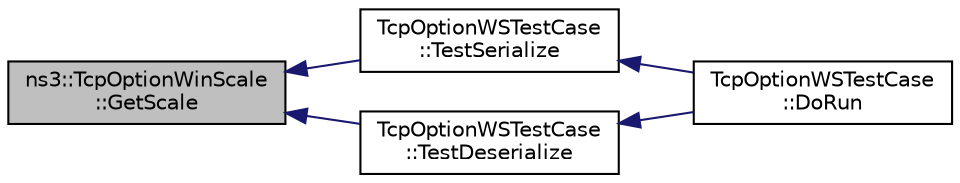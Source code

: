 digraph "ns3::TcpOptionWinScale::GetScale"
{
  edge [fontname="Helvetica",fontsize="10",labelfontname="Helvetica",labelfontsize="10"];
  node [fontname="Helvetica",fontsize="10",shape=record];
  rankdir="LR";
  Node1 [label="ns3::TcpOptionWinScale\l::GetScale",height=0.2,width=0.4,color="black", fillcolor="grey75", style="filled", fontcolor="black"];
  Node1 -> Node2 [dir="back",color="midnightblue",fontsize="10",style="solid"];
  Node2 [label="TcpOptionWSTestCase\l::TestSerialize",height=0.2,width=0.4,color="black", fillcolor="white", style="filled",URL="$dc/dd4/classTcpOptionWSTestCase.html#a01e4f68295082d8a146f561a6c727d45",tooltip="Serialization test. "];
  Node2 -> Node3 [dir="back",color="midnightblue",fontsize="10",style="solid"];
  Node3 [label="TcpOptionWSTestCase\l::DoRun",height=0.2,width=0.4,color="black", fillcolor="white", style="filled",URL="$dc/dd4/classTcpOptionWSTestCase.html#ade54e1b2acc4fe1ba2cb80dee7a35b78",tooltip="Implementation to actually run this TestCase. "];
  Node1 -> Node4 [dir="back",color="midnightblue",fontsize="10",style="solid"];
  Node4 [label="TcpOptionWSTestCase\l::TestDeserialize",height=0.2,width=0.4,color="black", fillcolor="white", style="filled",URL="$dc/dd4/classTcpOptionWSTestCase.html#a345cb1defb9412d11084af2c99bd32e9",tooltip="Deserialization test. "];
  Node4 -> Node3 [dir="back",color="midnightblue",fontsize="10",style="solid"];
}
